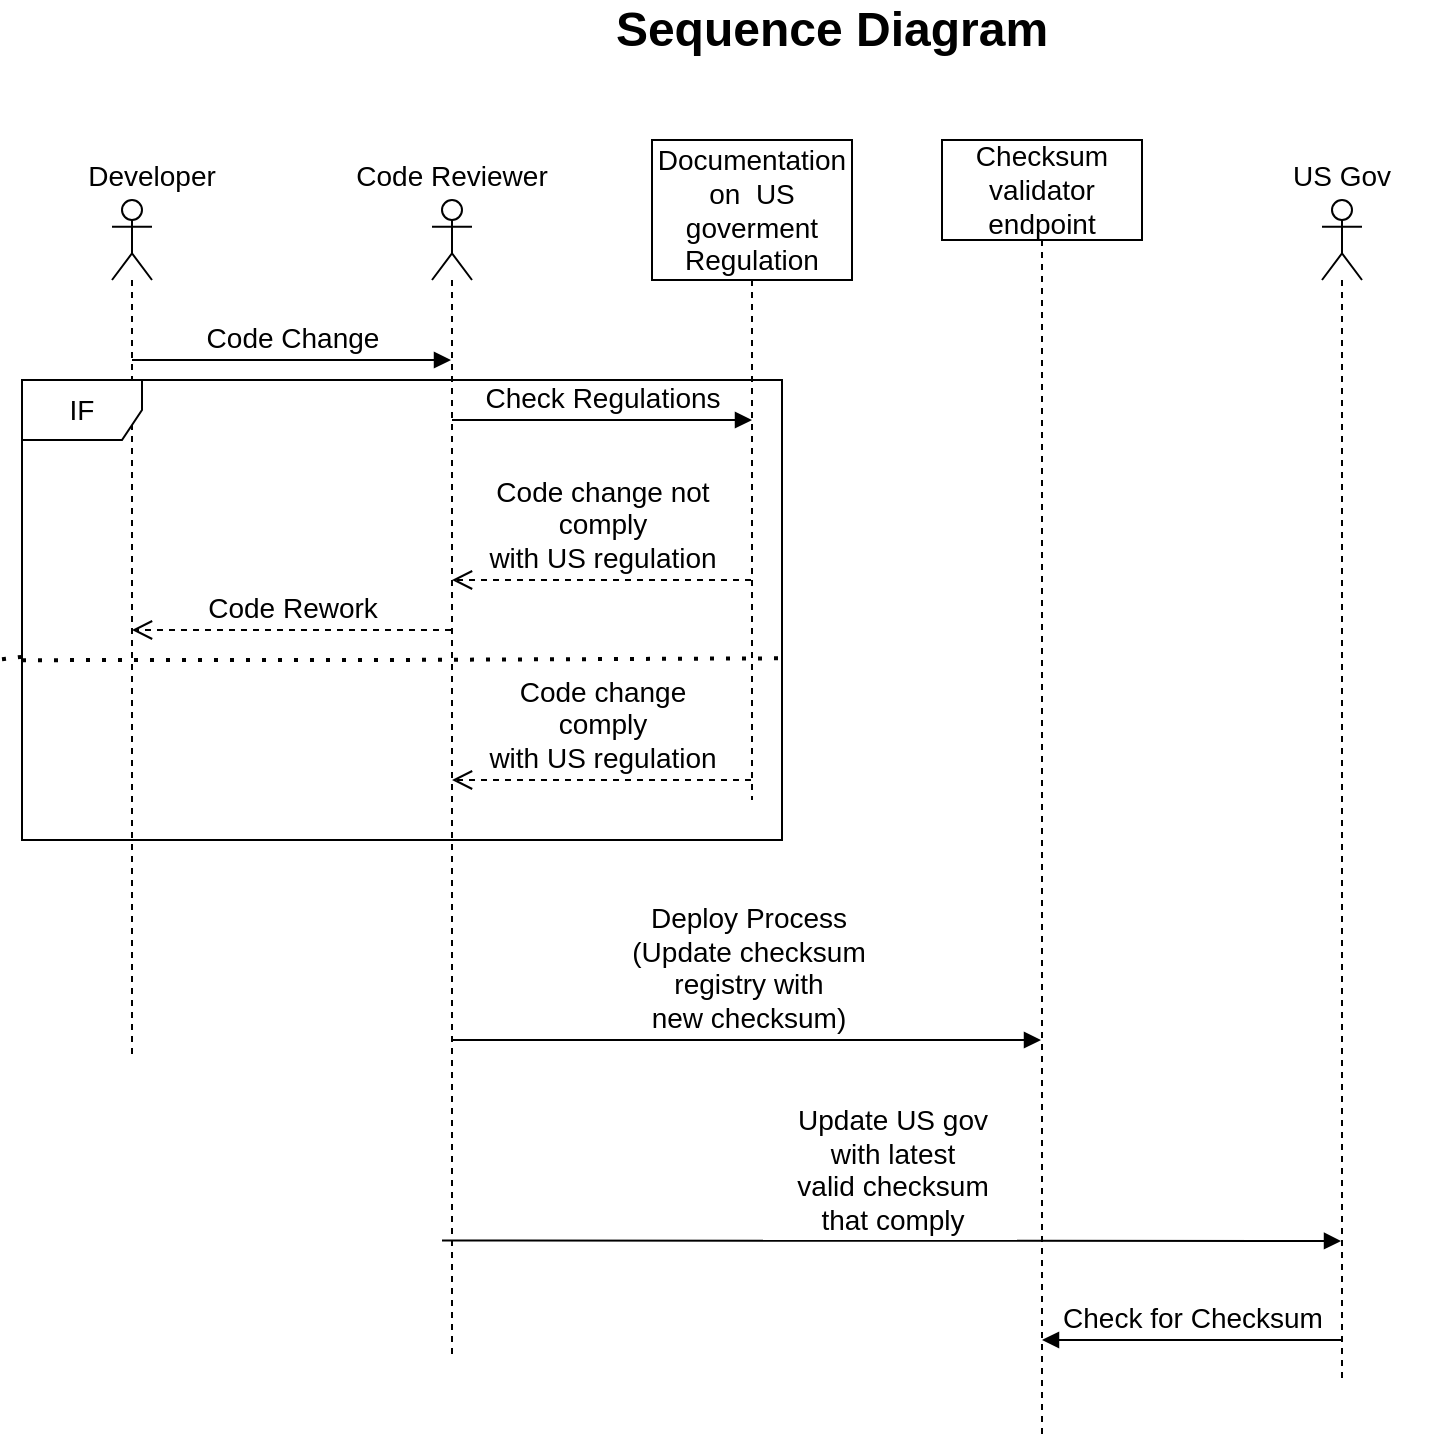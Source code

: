 <mxfile version="20.8.20" type="github"><diagram name="Page-1" id="JmsV3bayvQOAKpG7Ez1t"><mxGraphModel dx="2825" dy="758" grid="1" gridSize="10" guides="1" tooltips="1" connect="1" arrows="1" fold="1" page="1" pageScale="1" pageWidth="850" pageHeight="1100" math="0" shadow="0"><root><mxCell id="0"/><mxCell id="1" parent="0"/><mxCell id="KUZcf4-cxOMSW0nRXfyn-6" value="&lt;b&gt;&lt;font style=&quot;font-size: 24px;&quot;&gt;Sequence Diagram&lt;/font&gt;&lt;/b&gt;" style="text;html=1;strokeColor=none;fillColor=none;align=center;verticalAlign=middle;whiteSpace=wrap;rounded=0;" vertex="1" parent="1"><mxGeometry x="270" y="10" width="290" height="30" as="geometry"/></mxCell><mxCell id="KUZcf4-cxOMSW0nRXfyn-8" value="&lt;br&gt;&lt;br&gt;" style="shape=umlLifeline;perimeter=lifelinePerimeter;whiteSpace=wrap;html=1;container=0;dropTarget=0;collapsible=0;recursiveResize=0;outlineConnect=0;portConstraint=eastwest;newEdgeStyle={&quot;edgeStyle&quot;:&quot;elbowEdgeStyle&quot;,&quot;elbow&quot;:&quot;vertical&quot;,&quot;curved&quot;:0,&quot;rounded&quot;:0};participant=umlActor;fontSize=24;" vertex="1" parent="1"><mxGeometry x="55" y="110" width="20" height="430" as="geometry"/></mxCell><mxCell id="KUZcf4-cxOMSW0nRXfyn-9" value="&lt;font style=&quot;font-size: 14px;&quot;&gt;Developer&lt;/font&gt;" style="text;html=1;strokeColor=none;fillColor=none;align=center;verticalAlign=middle;whiteSpace=wrap;rounded=0;fontSize=24;" vertex="1" parent="1"><mxGeometry x="45" y="80" width="60" height="30" as="geometry"/></mxCell><mxCell id="KUZcf4-cxOMSW0nRXfyn-10" value="&lt;br&gt;&lt;br&gt;" style="shape=umlLifeline;perimeter=lifelinePerimeter;whiteSpace=wrap;html=1;container=0;dropTarget=0;collapsible=0;recursiveResize=0;outlineConnect=0;portConstraint=eastwest;newEdgeStyle={&quot;edgeStyle&quot;:&quot;elbowEdgeStyle&quot;,&quot;elbow&quot;:&quot;vertical&quot;,&quot;curved&quot;:0,&quot;rounded&quot;:0};participant=umlActor;fontSize=24;" vertex="1" parent="1"><mxGeometry x="215" y="110" width="20" height="580" as="geometry"/></mxCell><mxCell id="KUZcf4-cxOMSW0nRXfyn-11" value="&lt;font style=&quot;font-size: 14px;&quot;&gt;Code Reviewer&lt;/font&gt;" style="text;html=1;strokeColor=none;fillColor=none;align=center;verticalAlign=middle;whiteSpace=wrap;rounded=0;fontSize=24;" vertex="1" parent="1"><mxGeometry x="175" y="80" width="100" height="30" as="geometry"/></mxCell><mxCell id="KUZcf4-cxOMSW0nRXfyn-12" value="Code Change" style="html=1;verticalAlign=bottom;endArrow=block;edgeStyle=elbowEdgeStyle;elbow=vertical;curved=0;rounded=0;fontSize=14;" edge="1" parent="1" target="KUZcf4-cxOMSW0nRXfyn-10"><mxGeometry width="80" relative="1" as="geometry"><mxPoint x="65" y="190" as="sourcePoint"/><mxPoint x="145" y="190" as="targetPoint"/></mxGeometry></mxCell><mxCell id="KUZcf4-cxOMSW0nRXfyn-14" value="&lt;br&gt;&lt;br&gt;" style="shape=umlLifeline;perimeter=lifelinePerimeter;whiteSpace=wrap;html=1;container=0;dropTarget=0;collapsible=0;recursiveResize=0;outlineConnect=0;portConstraint=eastwest;newEdgeStyle={&quot;edgeStyle&quot;:&quot;elbowEdgeStyle&quot;,&quot;elbow&quot;:&quot;vertical&quot;,&quot;curved&quot;:0,&quot;rounded&quot;:0};participant=umlActor;fontSize=24;" vertex="1" parent="1"><mxGeometry x="660" y="110" width="20" height="590" as="geometry"/></mxCell><mxCell id="KUZcf4-cxOMSW0nRXfyn-15" value="&lt;font style=&quot;font-size: 14px;&quot;&gt;US Gov&lt;/font&gt;" style="text;html=1;strokeColor=none;fillColor=none;align=center;verticalAlign=middle;whiteSpace=wrap;rounded=0;fontSize=24;" vertex="1" parent="1"><mxGeometry x="620" y="80" width="100" height="30" as="geometry"/></mxCell><mxCell id="KUZcf4-cxOMSW0nRXfyn-16" value="Documentation on&amp;nbsp; US goverment Regulation" style="shape=umlLifeline;perimeter=lifelinePerimeter;whiteSpace=wrap;html=1;container=0;dropTarget=0;collapsible=0;recursiveResize=0;outlineConnect=0;portConstraint=eastwest;newEdgeStyle={&quot;edgeStyle&quot;:&quot;elbowEdgeStyle&quot;,&quot;elbow&quot;:&quot;vertical&quot;,&quot;curved&quot;:0,&quot;rounded&quot;:0};fontSize=14;size=70;" vertex="1" parent="1"><mxGeometry x="325" y="80" width="100" height="330" as="geometry"/></mxCell><mxCell id="KUZcf4-cxOMSW0nRXfyn-17" value="Check Regulations" style="html=1;verticalAlign=bottom;endArrow=block;edgeStyle=elbowEdgeStyle;elbow=vertical;curved=0;rounded=0;fontSize=14;" edge="1" parent="1" source="KUZcf4-cxOMSW0nRXfyn-10"><mxGeometry width="80" relative="1" as="geometry"><mxPoint x="255" y="249.97" as="sourcePoint"/><mxPoint x="375" y="220" as="targetPoint"/><Array as="points"><mxPoint x="270" y="220"/><mxPoint x="365" y="210"/></Array></mxGeometry></mxCell><mxCell id="KUZcf4-cxOMSW0nRXfyn-19" value="IF" style="shape=umlFrame;whiteSpace=wrap;html=1;pointerEvents=0;fontSize=14;" vertex="1" parent="1"><mxGeometry x="10" y="200" width="380" height="230" as="geometry"/></mxCell><mxCell id="KUZcf4-cxOMSW0nRXfyn-20" value="" style="endArrow=none;dashed=1;html=1;dashPattern=1 3;strokeWidth=2;rounded=0;fontSize=14;" edge="1" parent="1" target="KUZcf4-cxOMSW0nRXfyn-19"><mxGeometry width="50" height="50" relative="1" as="geometry"><mxPoint y="339.66" as="sourcePoint"/><mxPoint x="150" y="339.66" as="targetPoint"/></mxGeometry></mxCell><mxCell id="KUZcf4-cxOMSW0nRXfyn-21" value="Code change not &lt;br&gt;comply &lt;br&gt;with US regulation" style="html=1;verticalAlign=bottom;endArrow=open;dashed=1;endSize=8;edgeStyle=elbowEdgeStyle;elbow=vertical;curved=0;rounded=0;fontSize=14;" edge="1" parent="1" source="KUZcf4-cxOMSW0nRXfyn-16" target="KUZcf4-cxOMSW0nRXfyn-10"><mxGeometry relative="1" as="geometry"><mxPoint x="370" y="290.01" as="sourcePoint"/><mxPoint x="230" y="300" as="targetPoint"/><Array as="points"><mxPoint x="280" y="300"/></Array></mxGeometry></mxCell><mxCell id="KUZcf4-cxOMSW0nRXfyn-22" value="Code Rework" style="html=1;verticalAlign=bottom;endArrow=open;dashed=1;endSize=8;edgeStyle=elbowEdgeStyle;elbow=vertical;curved=0;rounded=0;fontSize=14;" edge="1" parent="1" source="KUZcf4-cxOMSW0nRXfyn-10" target="KUZcf4-cxOMSW0nRXfyn-8"><mxGeometry relative="1" as="geometry"><mxPoint x="185" y="324.9" as="sourcePoint"/><mxPoint x="105" y="324.9" as="targetPoint"/></mxGeometry></mxCell><mxCell id="KUZcf4-cxOMSW0nRXfyn-23" value="" style="endArrow=none;dashed=1;html=1;dashPattern=1 3;strokeWidth=2;rounded=0;fontSize=14;exitX=0;exitY=0.609;exitDx=0;exitDy=0;exitPerimeter=0;entryX=0.999;entryY=0.605;entryDx=0;entryDy=0;entryPerimeter=0;" edge="1" parent="1" source="KUZcf4-cxOMSW0nRXfyn-19" target="KUZcf4-cxOMSW0nRXfyn-19"><mxGeometry width="50" height="50" relative="1" as="geometry"><mxPoint x="430" y="390" as="sourcePoint"/><mxPoint x="390" y="339" as="targetPoint"/><Array as="points"><mxPoint x="190" y="340"/></Array></mxGeometry></mxCell><mxCell id="KUZcf4-cxOMSW0nRXfyn-25" value="Code change&lt;br&gt;comply &lt;br&gt;with US regulation" style="html=1;verticalAlign=bottom;endArrow=open;dashed=1;endSize=8;edgeStyle=elbowEdgeStyle;elbow=vertical;curved=0;rounded=0;fontSize=14;" edge="1" parent="1" source="KUZcf4-cxOMSW0nRXfyn-16" target="KUZcf4-cxOMSW0nRXfyn-10"><mxGeometry relative="1" as="geometry"><mxPoint x="370" y="400" as="sourcePoint"/><mxPoint x="230" y="400" as="targetPoint"/><Array as="points"><mxPoint x="275" y="400"/></Array></mxGeometry></mxCell><mxCell id="KUZcf4-cxOMSW0nRXfyn-26" value="Checksum validator endpoint" style="shape=umlLifeline;perimeter=lifelinePerimeter;whiteSpace=wrap;html=1;container=0;dropTarget=0;collapsible=0;recursiveResize=0;outlineConnect=0;portConstraint=eastwest;newEdgeStyle={&quot;edgeStyle&quot;:&quot;elbowEdgeStyle&quot;,&quot;elbow&quot;:&quot;vertical&quot;,&quot;curved&quot;:0,&quot;rounded&quot;:0};fontSize=14;size=50;" vertex="1" parent="1"><mxGeometry x="470" y="80" width="100" height="650" as="geometry"/></mxCell><mxCell id="KUZcf4-cxOMSW0nRXfyn-27" value="Deploy Process&lt;br&gt;(Update checksum &lt;br&gt;registry with &lt;br&gt;new checksum)" style="html=1;verticalAlign=bottom;endArrow=block;edgeStyle=elbowEdgeStyle;elbow=vertical;curved=0;rounded=0;fontSize=14;" edge="1" parent="1" source="KUZcf4-cxOMSW0nRXfyn-10" target="KUZcf4-cxOMSW0nRXfyn-26"><mxGeometry width="80" relative="1" as="geometry"><mxPoint x="246" y="480" as="sourcePoint"/><mxPoint x="515.5" y="480" as="targetPoint"/><Array as="points"><mxPoint x="350" y="530"/><mxPoint x="226" y="480"/></Array></mxGeometry></mxCell><mxCell id="KUZcf4-cxOMSW0nRXfyn-28" value="Update US gov &lt;br&gt;with latest &lt;br&gt;valid checksum &lt;br&gt;that comply" style="html=1;verticalAlign=bottom;endArrow=block;edgeStyle=elbowEdgeStyle;elbow=vertical;curved=0;rounded=0;fontSize=14;exitX=0.25;exitY=0.897;exitDx=0;exitDy=0;exitPerimeter=0;" edge="1" parent="1" source="KUZcf4-cxOMSW0nRXfyn-10" target="KUZcf4-cxOMSW0nRXfyn-14"><mxGeometry width="80" relative="1" as="geometry"><mxPoint x="230" y="630" as="sourcePoint"/><mxPoint x="310" y="630" as="targetPoint"/></mxGeometry></mxCell><mxCell id="KUZcf4-cxOMSW0nRXfyn-29" value="Check for Checksum" style="html=1;verticalAlign=bottom;endArrow=block;edgeStyle=elbowEdgeStyle;elbow=vertical;curved=0;rounded=0;fontSize=14;" edge="1" parent="1" source="KUZcf4-cxOMSW0nRXfyn-14"><mxGeometry width="80" relative="1" as="geometry"><mxPoint x="380" y="680" as="sourcePoint"/><mxPoint x="520" y="680" as="targetPoint"/></mxGeometry></mxCell></root></mxGraphModel></diagram></mxfile>